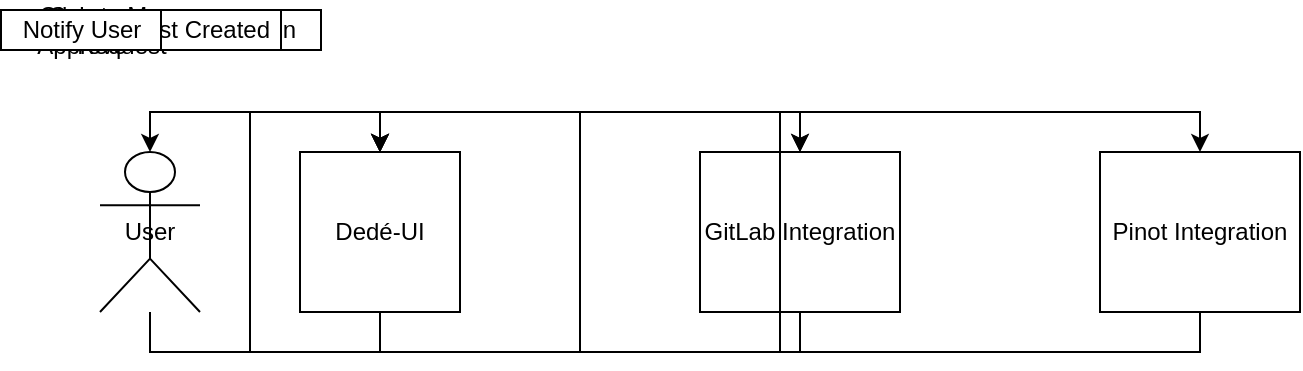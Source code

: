 <?xml version="1.0" encoding="UTF-8"?>
<mxfile>
  <diagram name="Sequence Diagram" id="flow-approval">
    <mxGraphModel dx="707" dy="484" grid="1" gridSize="10" guides="1" tooltips="1" connect="1" arrows="1" fold="1" page="1" pageScale="1" pageWidth="827" pageHeight="1169" math="0" shadow="0">
      <root>
        <mxCell id="0" />
        <mxCell id="1" parent="0" />
        <mxCell id="2" value="User" style="shape=umlActor;whiteSpace=wrap;html=1;" vertex="1" parent="1">
          <mxGeometry x="50" y="70" width="50" height="80" as="geometry" />
        </mxCell>
        <mxCell id="3" value="Dedé-UI" style="whiteSpace=wrap;html=1;" vertex="1" parent="1">
          <mxGeometry x="150" y="70" width="80" height="80" as="geometry" />
        </mxCell>
        <mxCell id="4" value="GitLab Integration" style="whiteSpace=wrap;html=1;" vertex="1" parent="1">
          <mxGeometry x="350" y="70" width="100" height="80" as="geometry" />
        </mxCell>
        <mxCell id="5" value="Pinot Integration" style="whiteSpace=wrap;html=1;" vertex="1" parent="1">
          <mxGeometry x="550" y="70" width="100" height="80" as="geometry" />
        </mxCell>
        <mxCell id="6" value="" style="edgeStyle=orthogonalEdgeStyle;rounded=0;orthogonalLoop=1;jettySize=auto;html=1;exitX=0.5;exitY=1;exitDx=0;exitDy=0;entryX=0.5;entryY=0;entryDx=0;entryDy=0;" edge="1" parent="1" source="2" target="3">
          <mxGeometry width="100" height="50" relative="1" as="geometry" />
        </mxCell>
        <mxCell id="7" value="Click on Approve" style="whiteSpace=wrap;html=1;rounded=0;" vertex="1" parent="6">
          <mxGeometry x="0.5" y="-1" width="80" height="20" as="geometry" />
        </mxCell>
        <mxCell id="8" value="" style="edgeStyle=orthogonalEdgeStyle;rounded=0;orthogonalLoop=1;jettySize=auto;html=1;exitX=0.5;exitY=1;exitDx=0;exitDy=0;entryX=0.5;entryY=0;entryDx=0;entryDy=0;" edge="1" parent="1" source="3" target="4">
          <mxGeometry width="100" height="50" relative="1" as="geometry" />
        </mxCell>
        <mxCell id="9" value="Create Branch" style="whiteSpace=wrap;html=1;rounded=0;" vertex="1" parent="8">
          <mxGeometry x="0.5" y="-1" width="100" height="20" as="geometry" />
        </mxCell>
        <mxCell id="10" value="" style="edgeStyle=orthogonalEdgeStyle;rounded=0;orthogonalLoop=1;jettySize=auto;html=1;exitX=0.5;exitY=1;exitDx=0;exitDy=0;entryX=0.5;entryY=0;entryDx=0;entryDy=0;" edge="1" parent="1" source="4" target="3">
          <mxGeometry width="100" height="50" relative="1" as="geometry" />
        </mxCell>
        <mxCell id="11" value="Branch Created" style="whiteSpace=wrap;html=1;rounded=0;" vertex="1" parent="10">
          <mxGeometry x="0.5" y="-1" width="100" height="20" as="geometry" />
        </mxCell>
        <mxCell id="12" value="" style="edgeStyle=orthogonalEdgeStyle;rounded=0;orthogonalLoop=1;jettySize=auto;html=1;exitX=0.5;exitY=1;exitDx=0;exitDy=0;entryX=0.5;entryY=0;entryDx=0;entryDy=0;" edge="1" parent="1" source="3" target="5">
          <mxGeometry width="100" height="50" relative="1" as="geometry" />
        </mxCell>
        <mxCell id="13" value="Generate JSON" style="whiteSpace=wrap;html=1;rounded=0;" vertex="1" parent="12">
          <mxGeometry x="0.5" y="-1" width="100" height="20" as="geometry" />
        </mxCell>
        <mxCell id="14" value="" style="edgeStyle=orthogonalEdgeStyle;rounded=0;orthogonalLoop=1;jettySize=auto;html=1;exitX=0.5;exitY=1;exitDx=0;exitDy=0;entryX=0.5;entryY=0;entryDx=0;entryDy=0;" edge="1" parent="1" source="5" target="3">
          <mxGeometry width="100" height="50" relative="1" as="geometry" />
        </mxCell>
        <mxCell id="15" value="Execute Pinot Integration" style="whiteSpace=wrap;html=1;rounded=0;" vertex="1" parent="14">
          <mxGeometry x="0.5" y="-1" width="160" height="20" as="geometry" />
        </mxCell>
        <mxCell id="16" value="" style="edgeStyle=orthogonalEdgeStyle;rounded=0;orthogonalLoop=1;jettySize=auto;html=1;exitX=0.5;exitY=1;exitDx=0;exitDy=0;entryX=0.5;entryY=0;entryDx=0;entryDy=0;" edge="1" parent="1" source="3" target="4">
          <mxGeometry width="100" height="50" relative="1" as="geometry" />
        </mxCell>
        <mxCell id="17" value="Create Merge Request" style="whiteSpace=wrap;html=1;rounded=0;" vertex="1" parent="16">
          <mxGeometry x="0.5" y="-1" width="120" height="20" as="geometry" />
        </mxCell>
        <mxCell id="18" value="" style="edgeStyle=orthogonalEdgeStyle;rounded=0;orthogonalLoop=1;jettySize=auto;html=1;exitX=0.5;exitY=1;exitDx=0;exitDy=0;entryX=0.5;entryY=0;entryDx=0;entryDy=0;" edge="1" parent="1" source="4" target="3">
          <mxGeometry width="100" height="50" relative="1" as="geometry" />
        </mxCell>
        <mxCell id="19" value="Merge Request Created" style="whiteSpace=wrap;html=1;rounded=0;" vertex="1" parent="18">
          <mxGeometry x="0.5" y="-1" width="140" height="20" as="geometry" />
        </mxCell>
        <mxCell id="20" value="" style="edgeStyle=orthogonalEdgeStyle;rounded=0;orthogonalLoop=1;jettySize=auto;html=1;exitX=0.5;exitY=1;exitDx=0;exitDy=0;entryX=0.5;entryY=0;entryDx=0;entryDy=0;" edge="1" parent="1" source="3" target="2">
          <mxGeometry width="100" height="50" relative="1" as="geometry" />
        </mxCell>
        <mxCell id="21" value="Notify User" style="whiteSpace=wrap;html=1;rounded=0;" vertex="1" parent="20">
          <mxGeometry x="0.5" y="-1" width="80" height="20" as="geometry" />
        </mxCell>
      </root>
    </mxGraphModel>
  </diagram>
</mxfile>
